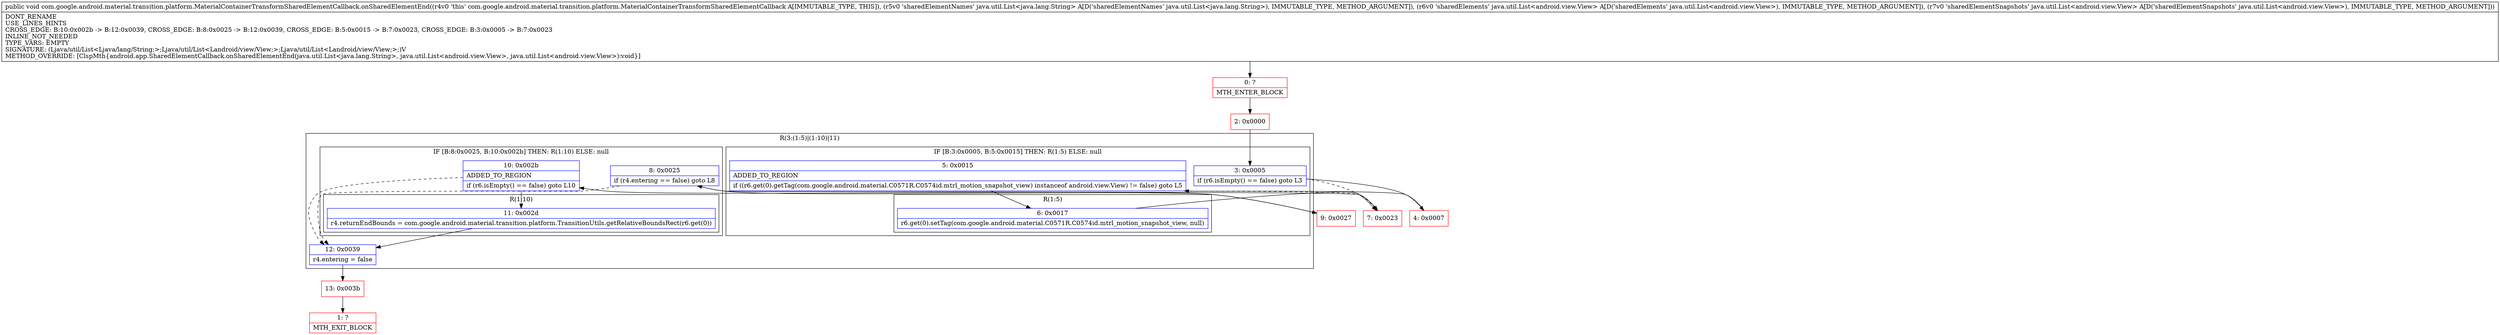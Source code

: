 digraph "CFG forcom.google.android.material.transition.platform.MaterialContainerTransformSharedElementCallback.onSharedElementEnd(Ljava\/util\/List;Ljava\/util\/List;Ljava\/util\/List;)V" {
subgraph cluster_Region_713304876 {
label = "R(3:(1:5)|(1:10)|11)";
node [shape=record,color=blue];
subgraph cluster_IfRegion_1562616389 {
label = "IF [B:3:0x0005, B:5:0x0015] THEN: R(1:5) ELSE: null";
node [shape=record,color=blue];
Node_3 [shape=record,label="{3\:\ 0x0005|if (r6.isEmpty() == false) goto L3\l}"];
Node_5 [shape=record,label="{5\:\ 0x0015|ADDED_TO_REGION\l|if ((r6.get(0).getTag(com.google.android.material.C0571R.C0574id.mtrl_motion_snapshot_view) instanceof android.view.View) != false) goto L5\l}"];
subgraph cluster_Region_701153532 {
label = "R(1:5)";
node [shape=record,color=blue];
Node_6 [shape=record,label="{6\:\ 0x0017|r6.get(0).setTag(com.google.android.material.C0571R.C0574id.mtrl_motion_snapshot_view, null)\l}"];
}
}
subgraph cluster_IfRegion_988506272 {
label = "IF [B:8:0x0025, B:10:0x002b] THEN: R(1:10) ELSE: null";
node [shape=record,color=blue];
Node_8 [shape=record,label="{8\:\ 0x0025|if (r4.entering == false) goto L8\l}"];
Node_10 [shape=record,label="{10\:\ 0x002b|ADDED_TO_REGION\l|if (r6.isEmpty() == false) goto L10\l}"];
subgraph cluster_Region_826145178 {
label = "R(1:10)";
node [shape=record,color=blue];
Node_11 [shape=record,label="{11\:\ 0x002d|r4.returnEndBounds = com.google.android.material.transition.platform.TransitionUtils.getRelativeBoundsRect(r6.get(0))\l}"];
}
}
Node_12 [shape=record,label="{12\:\ 0x0039|r4.entering = false\l}"];
}
Node_0 [shape=record,color=red,label="{0\:\ ?|MTH_ENTER_BLOCK\l}"];
Node_2 [shape=record,color=red,label="{2\:\ 0x0000}"];
Node_4 [shape=record,color=red,label="{4\:\ 0x0007}"];
Node_7 [shape=record,color=red,label="{7\:\ 0x0023}"];
Node_9 [shape=record,color=red,label="{9\:\ 0x0027}"];
Node_13 [shape=record,color=red,label="{13\:\ 0x003b}"];
Node_1 [shape=record,color=red,label="{1\:\ ?|MTH_EXIT_BLOCK\l}"];
MethodNode[shape=record,label="{public void com.google.android.material.transition.platform.MaterialContainerTransformSharedElementCallback.onSharedElementEnd((r4v0 'this' com.google.android.material.transition.platform.MaterialContainerTransformSharedElementCallback A[IMMUTABLE_TYPE, THIS]), (r5v0 'sharedElementNames' java.util.List\<java.lang.String\> A[D('sharedElementNames' java.util.List\<java.lang.String\>), IMMUTABLE_TYPE, METHOD_ARGUMENT]), (r6v0 'sharedElements' java.util.List\<android.view.View\> A[D('sharedElements' java.util.List\<android.view.View\>), IMMUTABLE_TYPE, METHOD_ARGUMENT]), (r7v0 'sharedElementSnapshots' java.util.List\<android.view.View\> A[D('sharedElementSnapshots' java.util.List\<android.view.View\>), IMMUTABLE_TYPE, METHOD_ARGUMENT]))  | DONT_RENAME\lUSE_LINES_HINTS\lCROSS_EDGE: B:10:0x002b \-\> B:12:0x0039, CROSS_EDGE: B:8:0x0025 \-\> B:12:0x0039, CROSS_EDGE: B:5:0x0015 \-\> B:7:0x0023, CROSS_EDGE: B:3:0x0005 \-\> B:7:0x0023\lINLINE_NOT_NEEDED\lTYPE_VARS: EMPTY\lSIGNATURE: (Ljava\/util\/List\<Ljava\/lang\/String;\>;Ljava\/util\/List\<Landroid\/view\/View;\>;Ljava\/util\/List\<Landroid\/view\/View;\>;)V\lMETHOD_OVERRIDE: [ClspMth\{android.app.SharedElementCallback.onSharedElementEnd(java.util.List\<java.lang.String\>, java.util.List\<android.view.View\>, java.util.List\<android.view.View\>):void\}]\l}"];
MethodNode -> Node_0;Node_3 -> Node_4;
Node_3 -> Node_7[style=dashed];
Node_5 -> Node_6;
Node_5 -> Node_7[style=dashed];
Node_6 -> Node_7;
Node_8 -> Node_9;
Node_8 -> Node_12[style=dashed];
Node_10 -> Node_11;
Node_10 -> Node_12[style=dashed];
Node_11 -> Node_12;
Node_12 -> Node_13;
Node_0 -> Node_2;
Node_2 -> Node_3;
Node_4 -> Node_5;
Node_7 -> Node_8;
Node_9 -> Node_10;
Node_13 -> Node_1;
}


